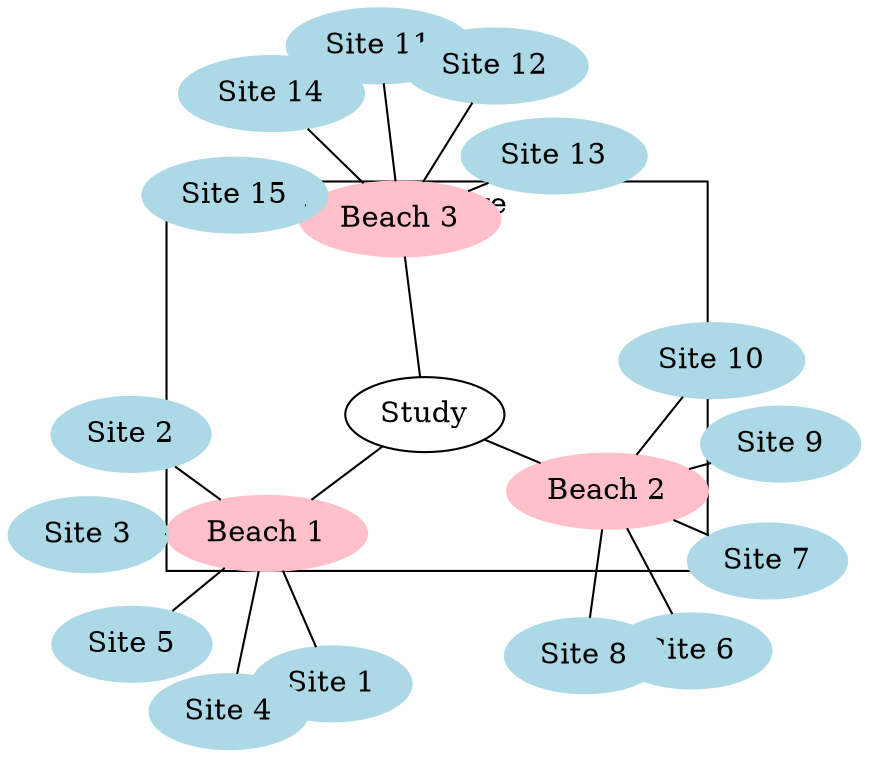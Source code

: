 graph G {
  layout=neato
//  viewport="1000,1000,2,'a'"
  a [label = "Study"]
 subgraph cluster_beach {
  	node [style=filled, color=pink];
    b1 [label = "Beach 1"];
    b2 [label = "Beach 2"];
    b3 [label = "Beach 3"];
    label = "Exposure";
  }
  subgraph site {
    label="NAP";
    color=blue;
  	node [style=filled, color=lightblue];
    graph [ordering=out]
    s1 [label ="Site 1"]
    s2 [label ="Site 2"]
    s3 [label ="Site 3"]
    s4 [label ="Site 4"]
    s5 [label ="Site 5"]
    s6 [label ="Site 6"]
    s7 [label ="Site 7"]
    s8 [label ="Site 8"]
    s9 [label ="Site 9"]
    s10 [label ="Site 10"]
    s11 [label ="Site 11"]
    s12 [label ="Site 12"]
    s13 [label ="Site 13"]
    s14 [label ="Site 14"]
    s15 [label ="Site 15"]
  }
  a -- {b1 b2 b3};
  b1 -- {s1  s2  s3  s4  s5};
  b2 -- {s6  s7  s8  s9  s10};
  b3 -- {s11  s12  s13  s14  s15};
}